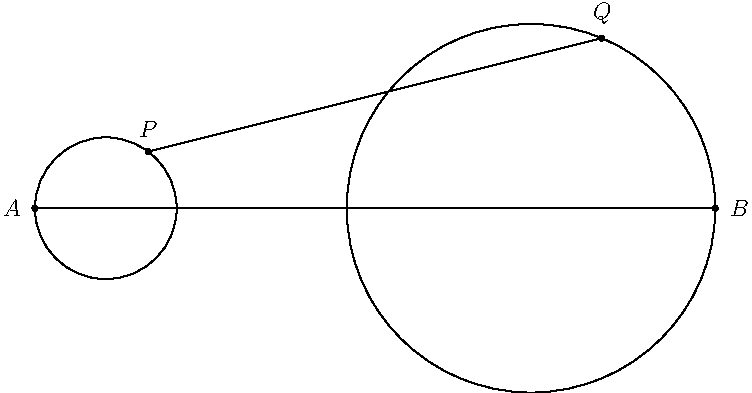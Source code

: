 unitsize(0.25cm);

pair O1 = (-15,0);
pair O2 = (15,0);

real r1 = 5;
real r2 = 13;

path c1 = circle(O1, r1);
path c2 = circle(O2, r2);

pair A = (-20,0);
pair P = (-12,4);

pair B = (28,0);
pair Q = (20,12);

draw(c1);
draw(c2);

draw(A -- B);
draw(P -- Q);

dot("$A$", A, 2W);
dot("$B$", B, 2E);

dot("$P$", P, 2N);
dot("$Q$", Q, 2N);
